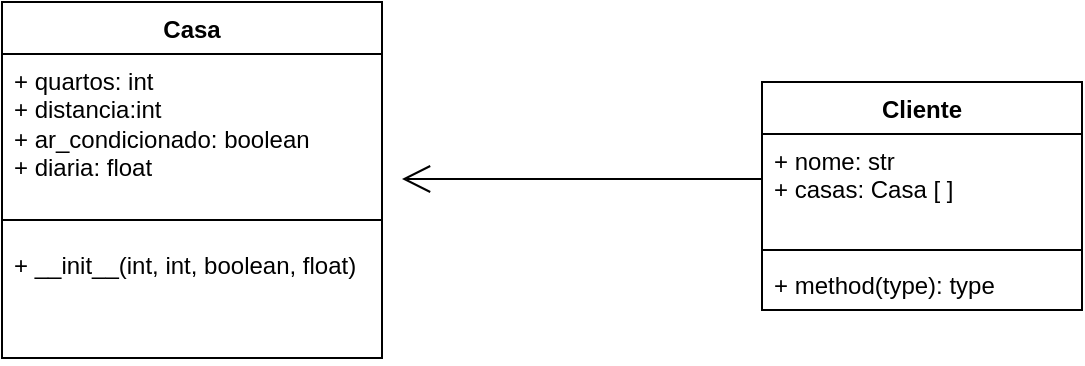 <mxfile version="24.0.7" type="device">
  <diagram name="Página-1" id="p1LRN-S9aM8VjeKVx1MS">
    <mxGraphModel dx="954" dy="610" grid="1" gridSize="10" guides="1" tooltips="1" connect="1" arrows="1" fold="1" page="1" pageScale="1" pageWidth="827" pageHeight="1169" math="0" shadow="0">
      <root>
        <mxCell id="0" />
        <mxCell id="1" parent="0" />
        <mxCell id="m51ZklmgG_lUjkogGCpH-2" value="Casa" style="swimlane;fontStyle=1;align=center;verticalAlign=top;childLayout=stackLayout;horizontal=1;startSize=26;horizontalStack=0;resizeParent=1;resizeParentMax=0;resizeLast=0;collapsible=1;marginBottom=0;whiteSpace=wrap;html=1;" vertex="1" parent="1">
          <mxGeometry x="260" y="240" width="190" height="178" as="geometry" />
        </mxCell>
        <mxCell id="m51ZklmgG_lUjkogGCpH-3" value="+ quartos: int&lt;div&gt;+ distancia:int&lt;/div&gt;&lt;div&gt;+ ar_condicionado: boolean&lt;/div&gt;&lt;div&gt;+ diaria: float&lt;/div&gt;" style="text;strokeColor=none;fillColor=none;align=left;verticalAlign=top;spacingLeft=4;spacingRight=4;overflow=hidden;rotatable=0;points=[[0,0.5],[1,0.5]];portConstraint=eastwest;whiteSpace=wrap;html=1;" vertex="1" parent="m51ZklmgG_lUjkogGCpH-2">
          <mxGeometry y="26" width="190" height="74" as="geometry" />
        </mxCell>
        <mxCell id="m51ZklmgG_lUjkogGCpH-4" value="" style="line;strokeWidth=1;fillColor=none;align=left;verticalAlign=middle;spacingTop=-1;spacingLeft=3;spacingRight=3;rotatable=0;labelPosition=right;points=[];portConstraint=eastwest;strokeColor=inherit;" vertex="1" parent="m51ZklmgG_lUjkogGCpH-2">
          <mxGeometry y="100" width="190" height="18" as="geometry" />
        </mxCell>
        <mxCell id="m51ZklmgG_lUjkogGCpH-5" value="+ __init__(int, int, boolean, float)" style="text;strokeColor=none;fillColor=none;align=left;verticalAlign=top;spacingLeft=4;spacingRight=4;overflow=hidden;rotatable=0;points=[[0,0.5],[1,0.5]];portConstraint=eastwest;whiteSpace=wrap;html=1;" vertex="1" parent="m51ZklmgG_lUjkogGCpH-2">
          <mxGeometry y="118" width="190" height="60" as="geometry" />
        </mxCell>
        <mxCell id="m51ZklmgG_lUjkogGCpH-6" value="Cliente" style="swimlane;fontStyle=1;align=center;verticalAlign=top;childLayout=stackLayout;horizontal=1;startSize=26;horizontalStack=0;resizeParent=1;resizeParentMax=0;resizeLast=0;collapsible=1;marginBottom=0;whiteSpace=wrap;html=1;" vertex="1" parent="1">
          <mxGeometry x="640" y="280" width="160" height="114" as="geometry" />
        </mxCell>
        <mxCell id="m51ZklmgG_lUjkogGCpH-7" value="+ nome: str&lt;div&gt;+ casas: Casa [ ]&lt;/div&gt;" style="text;strokeColor=none;fillColor=none;align=left;verticalAlign=top;spacingLeft=4;spacingRight=4;overflow=hidden;rotatable=0;points=[[0,0.5],[1,0.5]];portConstraint=eastwest;whiteSpace=wrap;html=1;" vertex="1" parent="m51ZklmgG_lUjkogGCpH-6">
          <mxGeometry y="26" width="160" height="54" as="geometry" />
        </mxCell>
        <mxCell id="m51ZklmgG_lUjkogGCpH-8" value="" style="line;strokeWidth=1;fillColor=none;align=left;verticalAlign=middle;spacingTop=-1;spacingLeft=3;spacingRight=3;rotatable=0;labelPosition=right;points=[];portConstraint=eastwest;strokeColor=inherit;" vertex="1" parent="m51ZklmgG_lUjkogGCpH-6">
          <mxGeometry y="80" width="160" height="8" as="geometry" />
        </mxCell>
        <mxCell id="m51ZklmgG_lUjkogGCpH-9" value="+ method(type): type" style="text;strokeColor=none;fillColor=none;align=left;verticalAlign=top;spacingLeft=4;spacingRight=4;overflow=hidden;rotatable=0;points=[[0,0.5],[1,0.5]];portConstraint=eastwest;whiteSpace=wrap;html=1;" vertex="1" parent="m51ZklmgG_lUjkogGCpH-6">
          <mxGeometry y="88" width="160" height="26" as="geometry" />
        </mxCell>
        <mxCell id="m51ZklmgG_lUjkogGCpH-10" value="" style="endArrow=open;endFill=1;endSize=12;html=1;rounded=0;" edge="1" parent="1">
          <mxGeometry width="160" relative="1" as="geometry">
            <mxPoint x="640" y="328.5" as="sourcePoint" />
            <mxPoint x="460" y="328.5" as="targetPoint" />
          </mxGeometry>
        </mxCell>
      </root>
    </mxGraphModel>
  </diagram>
</mxfile>
